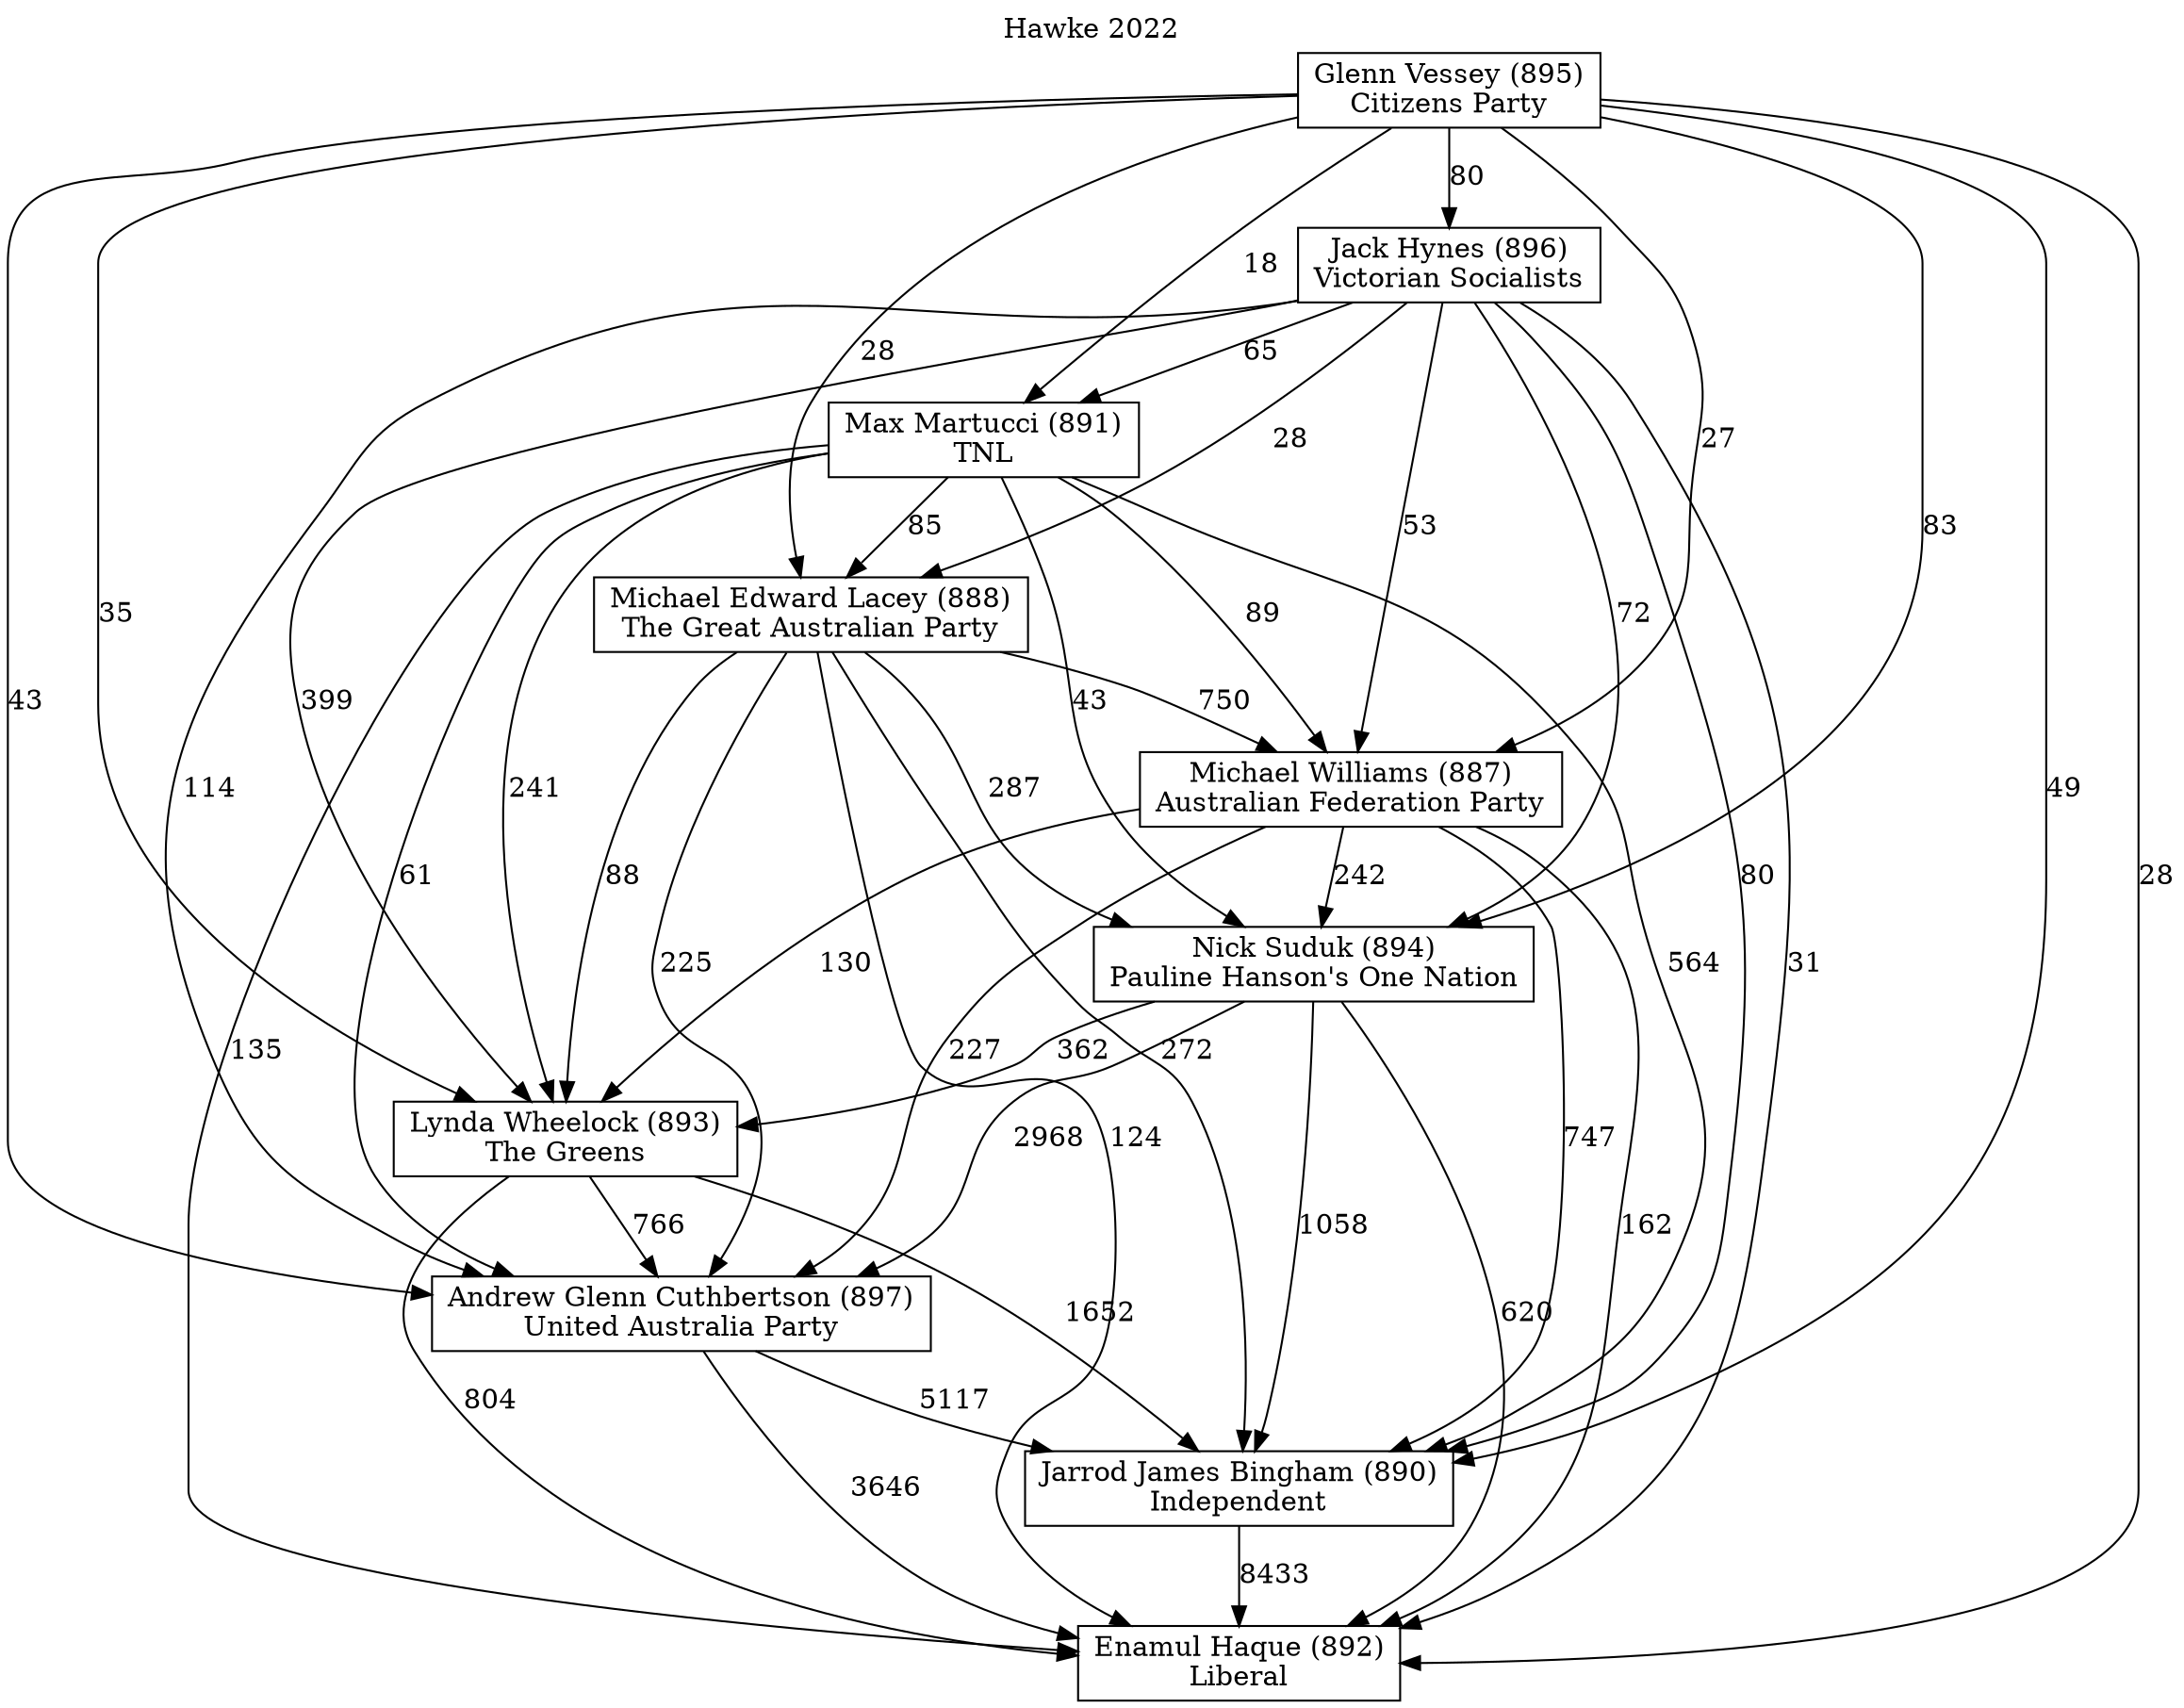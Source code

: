 // House preference flow
digraph "Enamul Haque (892)_Hawke_2022" {
	graph [label="Hawke 2022" labelloc=t mclimit=2]
	node [shape=box]
	"Enamul Haque (892)" [label="Enamul Haque (892)
Liberal"]
	"Jarrod James Bingham (890)" [label="Jarrod James Bingham (890)
Independent"]
	"Andrew Glenn Cuthbertson (897)" [label="Andrew Glenn Cuthbertson (897)
United Australia Party"]
	"Lynda Wheelock (893)" [label="Lynda Wheelock (893)
The Greens"]
	"Nick Suduk (894)" [label="Nick Suduk (894)
Pauline Hanson's One Nation"]
	"Michael Williams (887)" [label="Michael Williams (887)
Australian Federation Party"]
	"Michael Edward Lacey (888)" [label="Michael Edward Lacey (888)
The Great Australian Party"]
	"Max Martucci (891)" [label="Max Martucci (891)
TNL"]
	"Jack Hynes (896)" [label="Jack Hynes (896)
Victorian Socialists"]
	"Glenn Vessey (895)" [label="Glenn Vessey (895)
Citizens Party"]
	"Jarrod James Bingham (890)" -> "Enamul Haque (892)" [label=8433]
	"Andrew Glenn Cuthbertson (897)" -> "Jarrod James Bingham (890)" [label=5117]
	"Lynda Wheelock (893)" -> "Andrew Glenn Cuthbertson (897)" [label=766]
	"Nick Suduk (894)" -> "Lynda Wheelock (893)" [label=362]
	"Michael Williams (887)" -> "Nick Suduk (894)" [label=242]
	"Michael Edward Lacey (888)" -> "Michael Williams (887)" [label=750]
	"Max Martucci (891)" -> "Michael Edward Lacey (888)" [label=85]
	"Jack Hynes (896)" -> "Max Martucci (891)" [label=65]
	"Glenn Vessey (895)" -> "Jack Hynes (896)" [label=80]
	"Andrew Glenn Cuthbertson (897)" -> "Enamul Haque (892)" [label=3646]
	"Lynda Wheelock (893)" -> "Enamul Haque (892)" [label=804]
	"Nick Suduk (894)" -> "Enamul Haque (892)" [label=620]
	"Michael Williams (887)" -> "Enamul Haque (892)" [label=162]
	"Michael Edward Lacey (888)" -> "Enamul Haque (892)" [label=124]
	"Max Martucci (891)" -> "Enamul Haque (892)" [label=135]
	"Jack Hynes (896)" -> "Enamul Haque (892)" [label=31]
	"Glenn Vessey (895)" -> "Enamul Haque (892)" [label=28]
	"Glenn Vessey (895)" -> "Max Martucci (891)" [label=18]
	"Jack Hynes (896)" -> "Michael Edward Lacey (888)" [label=28]
	"Glenn Vessey (895)" -> "Michael Edward Lacey (888)" [label=28]
	"Max Martucci (891)" -> "Michael Williams (887)" [label=89]
	"Jack Hynes (896)" -> "Michael Williams (887)" [label=53]
	"Glenn Vessey (895)" -> "Michael Williams (887)" [label=27]
	"Michael Edward Lacey (888)" -> "Nick Suduk (894)" [label=287]
	"Max Martucci (891)" -> "Nick Suduk (894)" [label=43]
	"Jack Hynes (896)" -> "Nick Suduk (894)" [label=72]
	"Glenn Vessey (895)" -> "Nick Suduk (894)" [label=83]
	"Michael Williams (887)" -> "Lynda Wheelock (893)" [label=130]
	"Michael Edward Lacey (888)" -> "Lynda Wheelock (893)" [label=88]
	"Max Martucci (891)" -> "Lynda Wheelock (893)" [label=241]
	"Jack Hynes (896)" -> "Lynda Wheelock (893)" [label=399]
	"Glenn Vessey (895)" -> "Lynda Wheelock (893)" [label=35]
	"Nick Suduk (894)" -> "Andrew Glenn Cuthbertson (897)" [label=2968]
	"Michael Williams (887)" -> "Andrew Glenn Cuthbertson (897)" [label=227]
	"Michael Edward Lacey (888)" -> "Andrew Glenn Cuthbertson (897)" [label=225]
	"Max Martucci (891)" -> "Andrew Glenn Cuthbertson (897)" [label=61]
	"Jack Hynes (896)" -> "Andrew Glenn Cuthbertson (897)" [label=114]
	"Glenn Vessey (895)" -> "Andrew Glenn Cuthbertson (897)" [label=43]
	"Lynda Wheelock (893)" -> "Jarrod James Bingham (890)" [label=1652]
	"Nick Suduk (894)" -> "Jarrod James Bingham (890)" [label=1058]
	"Michael Williams (887)" -> "Jarrod James Bingham (890)" [label=747]
	"Michael Edward Lacey (888)" -> "Jarrod James Bingham (890)" [label=272]
	"Max Martucci (891)" -> "Jarrod James Bingham (890)" [label=564]
	"Jack Hynes (896)" -> "Jarrod James Bingham (890)" [label=80]
	"Glenn Vessey (895)" -> "Jarrod James Bingham (890)" [label=49]
}

